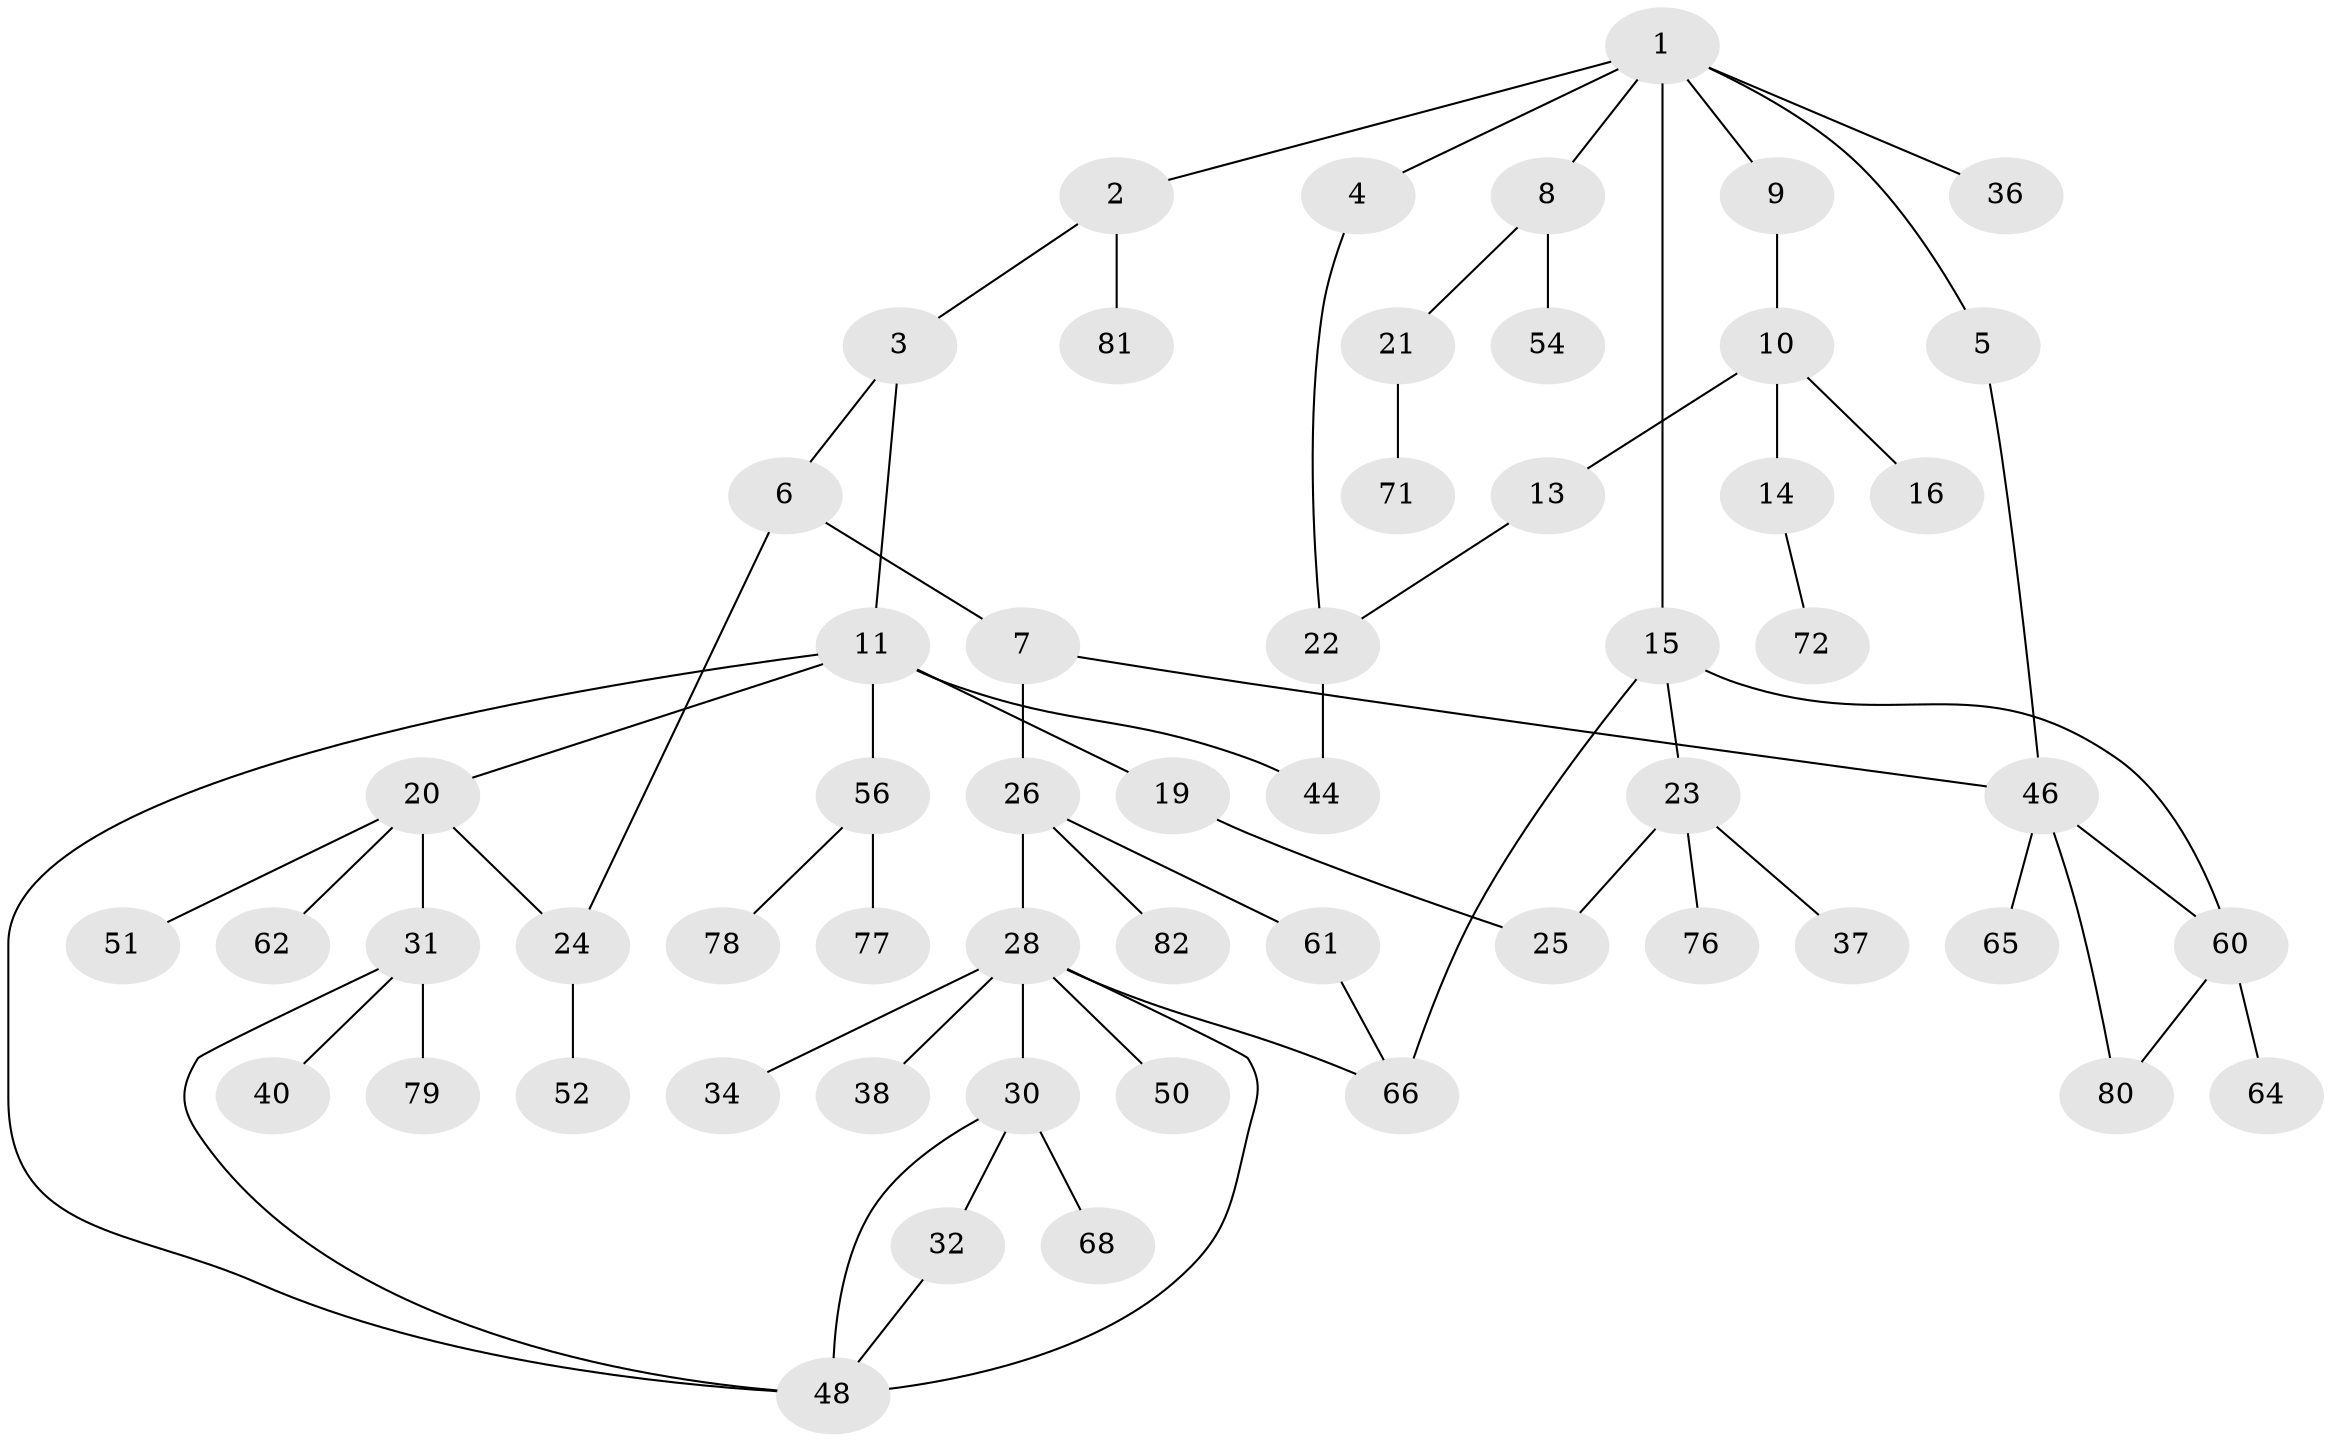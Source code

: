 // Generated by graph-tools (version 1.1) at 2025/51/02/27/25 19:51:39]
// undirected, 56 vertices, 68 edges
graph export_dot {
graph [start="1"]
  node [color=gray90,style=filled];
  1 [super="+47"];
  2;
  3;
  4;
  5;
  6 [super="+18"];
  7 [super="+17"];
  8;
  9;
  10 [super="+39"];
  11 [super="+12"];
  13;
  14 [super="+70"];
  15 [super="+75"];
  16 [super="+41"];
  19 [super="+42"];
  20 [super="+29"];
  21 [super="+45"];
  22 [super="+57"];
  23 [super="+43"];
  24;
  25 [super="+35"];
  26 [super="+27"];
  28 [super="+69"];
  30 [super="+33"];
  31;
  32;
  34 [super="+83"];
  36 [super="+58"];
  37;
  38;
  40 [super="+67"];
  44 [super="+59"];
  46 [super="+55"];
  48 [super="+49"];
  50;
  51;
  52 [super="+53"];
  54;
  56 [super="+73"];
  60 [super="+63"];
  61;
  62;
  64;
  65;
  66 [super="+74"];
  68;
  71;
  72;
  76;
  77;
  78;
  79;
  80;
  81 [super="+84"];
  82;
  1 -- 2;
  1 -- 4;
  1 -- 5;
  1 -- 8;
  1 -- 9;
  1 -- 15;
  1 -- 36;
  2 -- 3;
  2 -- 81;
  3 -- 6;
  3 -- 11;
  4 -- 22;
  5 -- 46;
  6 -- 7;
  6 -- 24;
  7 -- 26;
  7 -- 46;
  8 -- 21;
  8 -- 54;
  9 -- 10;
  10 -- 13;
  10 -- 14;
  10 -- 16;
  11 -- 19;
  11 -- 20;
  11 -- 56;
  11 -- 44;
  11 -- 48;
  13 -- 22;
  14 -- 72;
  15 -- 23;
  15 -- 60;
  15 -- 66;
  19 -- 25;
  20 -- 31;
  20 -- 51;
  20 -- 24;
  20 -- 62;
  21 -- 71;
  22 -- 44;
  23 -- 37;
  23 -- 25;
  23 -- 76;
  24 -- 52;
  26 -- 28;
  26 -- 61;
  26 -- 82;
  28 -- 30;
  28 -- 34;
  28 -- 38;
  28 -- 50;
  28 -- 48;
  28 -- 66;
  30 -- 32;
  30 -- 48;
  30 -- 68;
  31 -- 40;
  31 -- 79;
  31 -- 48;
  32 -- 48;
  46 -- 65;
  46 -- 60;
  46 -- 80;
  56 -- 78;
  56 -- 77;
  60 -- 80;
  60 -- 64;
  61 -- 66;
}
